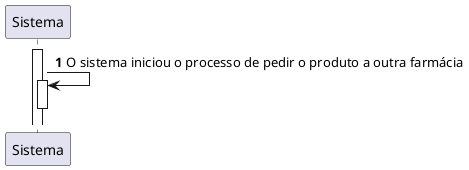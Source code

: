 @startuml
autonumber

participant "Sistema" as SYS

activate SYS
SYS -> SYS : O sistema iniciou o processo de pedir o produto a outra farmácia
activate SYS
deactivate SYS

@enduml
